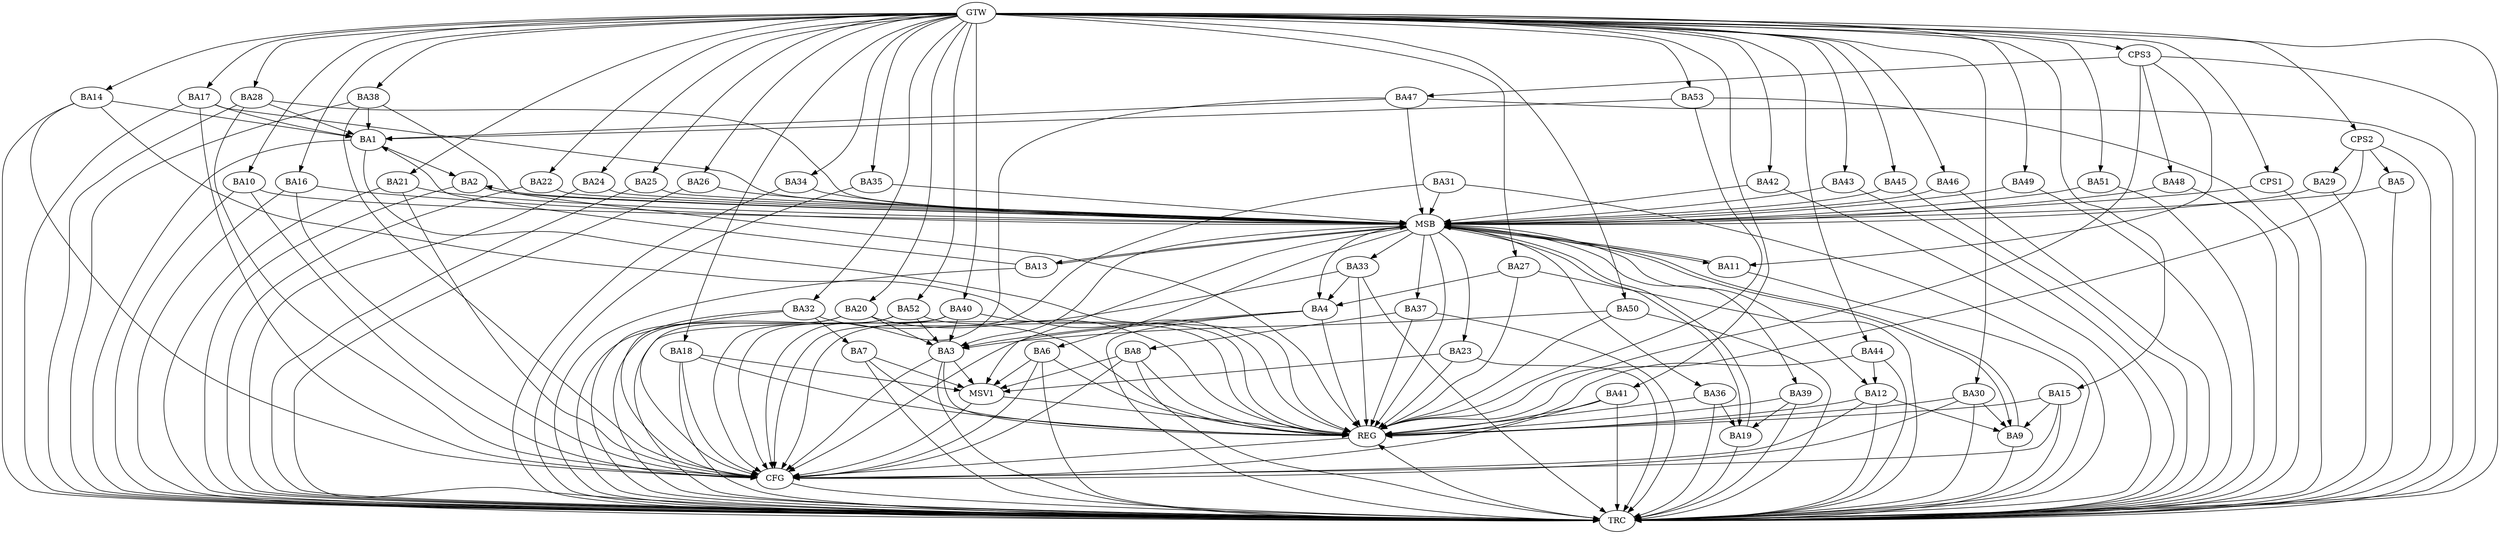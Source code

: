 strict digraph G {
  BA1 [ label="BA1" ];
  BA2 [ label="BA2" ];
  BA3 [ label="BA3" ];
  BA4 [ label="BA4" ];
  BA5 [ label="BA5" ];
  BA6 [ label="BA6" ];
  BA7 [ label="BA7" ];
  BA8 [ label="BA8" ];
  BA9 [ label="BA9" ];
  BA10 [ label="BA10" ];
  BA11 [ label="BA11" ];
  BA12 [ label="BA12" ];
  BA13 [ label="BA13" ];
  BA14 [ label="BA14" ];
  BA15 [ label="BA15" ];
  BA16 [ label="BA16" ];
  BA17 [ label="BA17" ];
  BA18 [ label="BA18" ];
  BA19 [ label="BA19" ];
  BA20 [ label="BA20" ];
  BA21 [ label="BA21" ];
  BA22 [ label="BA22" ];
  BA23 [ label="BA23" ];
  BA24 [ label="BA24" ];
  BA25 [ label="BA25" ];
  BA26 [ label="BA26" ];
  BA27 [ label="BA27" ];
  BA28 [ label="BA28" ];
  BA29 [ label="BA29" ];
  BA30 [ label="BA30" ];
  BA31 [ label="BA31" ];
  BA32 [ label="BA32" ];
  BA33 [ label="BA33" ];
  BA34 [ label="BA34" ];
  BA35 [ label="BA35" ];
  BA36 [ label="BA36" ];
  BA37 [ label="BA37" ];
  BA38 [ label="BA38" ];
  BA39 [ label="BA39" ];
  BA40 [ label="BA40" ];
  BA41 [ label="BA41" ];
  BA42 [ label="BA42" ];
  BA43 [ label="BA43" ];
  BA44 [ label="BA44" ];
  BA45 [ label="BA45" ];
  BA46 [ label="BA46" ];
  BA47 [ label="BA47" ];
  BA48 [ label="BA48" ];
  BA49 [ label="BA49" ];
  BA50 [ label="BA50" ];
  BA51 [ label="BA51" ];
  BA52 [ label="BA52" ];
  BA53 [ label="BA53" ];
  CPS1 [ label="CPS1" ];
  CPS2 [ label="CPS2" ];
  CPS3 [ label="CPS3" ];
  GTW [ label="GTW" ];
  REG [ label="REG" ];
  MSB [ label="MSB" ];
  CFG [ label="CFG" ];
  TRC [ label="TRC" ];
  MSV1 [ label="MSV1" ];
  BA1 -> BA2;
  BA4 -> BA3;
  BA12 -> BA9;
  BA15 -> BA9;
  BA20 -> BA3;
  BA27 -> BA4;
  BA30 -> BA9;
  BA32 -> BA7;
  BA33 -> BA4;
  BA36 -> BA19;
  BA37 -> BA8;
  BA39 -> BA19;
  BA40 -> BA3;
  BA44 -> BA12;
  BA50 -> BA3;
  BA52 -> BA3;
  CPS2 -> BA5;
  CPS2 -> BA29;
  CPS3 -> BA48;
  CPS3 -> BA11;
  CPS3 -> BA47;
  GTW -> BA10;
  GTW -> BA14;
  GTW -> BA15;
  GTW -> BA16;
  GTW -> BA17;
  GTW -> BA18;
  GTW -> BA20;
  GTW -> BA21;
  GTW -> BA22;
  GTW -> BA24;
  GTW -> BA25;
  GTW -> BA26;
  GTW -> BA27;
  GTW -> BA28;
  GTW -> BA30;
  GTW -> BA32;
  GTW -> BA34;
  GTW -> BA35;
  GTW -> BA38;
  GTW -> BA40;
  GTW -> BA41;
  GTW -> BA42;
  GTW -> BA43;
  GTW -> BA44;
  GTW -> BA45;
  GTW -> BA46;
  GTW -> BA49;
  GTW -> BA50;
  GTW -> BA51;
  GTW -> BA52;
  GTW -> BA53;
  GTW -> CPS1;
  GTW -> CPS2;
  GTW -> CPS3;
  BA1 -> REG;
  BA3 -> REG;
  BA4 -> REG;
  BA6 -> REG;
  BA7 -> REG;
  BA8 -> REG;
  BA12 -> REG;
  BA14 -> REG;
  BA15 -> REG;
  BA18 -> REG;
  BA20 -> REG;
  BA23 -> REG;
  BA27 -> REG;
  BA30 -> REG;
  BA32 -> REG;
  BA33 -> REG;
  BA36 -> REG;
  BA37 -> REG;
  BA38 -> REG;
  BA39 -> REG;
  BA40 -> REG;
  BA41 -> REG;
  BA44 -> REG;
  BA50 -> REG;
  BA52 -> REG;
  BA53 -> REG;
  CPS2 -> REG;
  CPS3 -> REG;
  BA2 -> MSB;
  MSB -> REG;
  BA5 -> MSB;
  MSB -> BA3;
  BA9 -> MSB;
  BA10 -> MSB;
  BA11 -> MSB;
  MSB -> BA2;
  BA13 -> MSB;
  MSB -> BA11;
  BA16 -> MSB;
  BA17 -> MSB;
  BA19 -> MSB;
  MSB -> BA13;
  BA21 -> MSB;
  MSB -> BA9;
  BA22 -> MSB;
  MSB -> BA4;
  BA24 -> MSB;
  MSB -> BA12;
  BA25 -> MSB;
  BA26 -> MSB;
  BA28 -> MSB;
  MSB -> BA23;
  BA29 -> MSB;
  MSB -> BA19;
  BA31 -> MSB;
  BA34 -> MSB;
  MSB -> BA6;
  BA35 -> MSB;
  BA42 -> MSB;
  BA43 -> MSB;
  BA45 -> MSB;
  BA46 -> MSB;
  MSB -> BA33;
  BA47 -> MSB;
  BA48 -> MSB;
  BA49 -> MSB;
  BA51 -> MSB;
  CPS1 -> MSB;
  MSB -> BA39;
  MSB -> BA37;
  MSB -> BA36;
  BA38 -> CFG;
  BA14 -> CFG;
  BA40 -> CFG;
  BA4 -> CFG;
  BA20 -> CFG;
  BA12 -> CFG;
  BA6 -> CFG;
  BA41 -> CFG;
  BA15 -> CFG;
  BA28 -> CFG;
  BA3 -> CFG;
  BA31 -> CFG;
  BA52 -> CFG;
  BA33 -> CFG;
  BA10 -> CFG;
  BA21 -> CFG;
  BA16 -> CFG;
  BA30 -> CFG;
  BA32 -> CFG;
  BA47 -> CFG;
  BA17 -> CFG;
  BA8 -> CFG;
  BA18 -> CFG;
  REG -> CFG;
  BA1 -> TRC;
  BA2 -> TRC;
  BA3 -> TRC;
  BA4 -> TRC;
  BA5 -> TRC;
  BA6 -> TRC;
  BA7 -> TRC;
  BA8 -> TRC;
  BA9 -> TRC;
  BA10 -> TRC;
  BA11 -> TRC;
  BA12 -> TRC;
  BA13 -> TRC;
  BA14 -> TRC;
  BA15 -> TRC;
  BA16 -> TRC;
  BA17 -> TRC;
  BA18 -> TRC;
  BA19 -> TRC;
  BA20 -> TRC;
  BA21 -> TRC;
  BA22 -> TRC;
  BA23 -> TRC;
  BA24 -> TRC;
  BA25 -> TRC;
  BA26 -> TRC;
  BA27 -> TRC;
  BA28 -> TRC;
  BA29 -> TRC;
  BA30 -> TRC;
  BA31 -> TRC;
  BA32 -> TRC;
  BA33 -> TRC;
  BA34 -> TRC;
  BA35 -> TRC;
  BA36 -> TRC;
  BA37 -> TRC;
  BA38 -> TRC;
  BA39 -> TRC;
  BA40 -> TRC;
  BA41 -> TRC;
  BA42 -> TRC;
  BA43 -> TRC;
  BA44 -> TRC;
  BA45 -> TRC;
  BA46 -> TRC;
  BA47 -> TRC;
  BA48 -> TRC;
  BA49 -> TRC;
  BA50 -> TRC;
  BA51 -> TRC;
  BA52 -> TRC;
  BA53 -> TRC;
  CPS1 -> TRC;
  CPS2 -> TRC;
  CPS3 -> TRC;
  GTW -> TRC;
  CFG -> TRC;
  TRC -> REG;
  BA47 -> BA1;
  BA14 -> BA1;
  BA17 -> BA1;
  BA28 -> BA1;
  BA38 -> BA1;
  BA13 -> BA1;
  BA53 -> BA1;
  BA3 -> MSV1;
  BA6 -> MSV1;
  BA7 -> MSV1;
  BA8 -> MSV1;
  BA18 -> MSV1;
  BA23 -> MSV1;
  MSB -> MSV1;
  MSV1 -> REG;
  MSV1 -> CFG;
}

